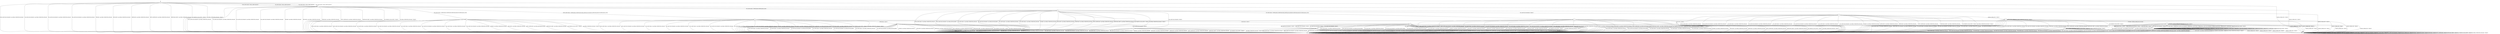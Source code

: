 digraph g {

	s0 [shape="circle" label="s0"];
	s1 [shape="circle" label="s1"];
	s2 [shape="circle" label="s2"];
	s3 [shape="circle" label="s3"];
	s4 [shape="circle" label="s4"];
	s5 [shape="circle" label="s5"];
	s6 [shape="circle" label="s6"];
	s7 [shape="circle" label="s7"];
	s8 [shape="circle" label="s8"];
	s9 [shape="circle" label="s9"];
	s10 [shape="circle" label="s10"];
	s11 [shape="circle" label="s11"];
	s12 [shape="circle" label="s12"];
	s13 [shape="circle" label="s13"];
	s14 [shape="circle" label="s14"];
	s15 [shape="circle" label="s15"];
	s16 [shape="circle" label="s16"];
	s17 [shape="circle" label="s17"];
	s0 -> s1 [label="ECDH_CLIENT_HELLO / HELLO_VERIFY_REQUEST"];
	s0 -> s2 [label="ECDH_CLIENT_KEY_EXCHANGE / Alert(FATAL,UNEXPECTED_MESSAGE)"];
	s0 -> s1 [label="DH_CLIENT_HELLO / HELLO_VERIFY_REQUEST"];
	s0 -> s2 [label="DH_CLIENT_KEY_EXCHANGE / Alert(FATAL,UNEXPECTED_MESSAGE)"];
	s0 -> s1 [label="PSK_CLIENT_HELLO / HELLO_VERIFY_REQUEST"];
	s0 -> s2 [label="PSK_CLIENT_KEY_EXCHANGE / Alert(FATAL,UNEXPECTED_MESSAGE)"];
	s0 -> s1 [label="RSA_CLIENT_HELLO / HELLO_VERIFY_REQUEST"];
	s0 -> s2 [label="RSA_CLIENT_KEY_EXCHANGE / Alert(FATAL,UNEXPECTED_MESSAGE)"];
	s0 -> s3 [label="CHANGE_CIPHER_SPEC / TIMEOUT"];
	s0 -> s2 [label="FINISHED / Alert(FATAL,UNEXPECTED_MESSAGE)"];
	s0 -> s2 [label="APPLICATION / Alert(FATAL,UNEXPECTED_MESSAGE)"];
	s0 -> s2 [label="CERTIFICATE / Alert(FATAL,UNEXPECTED_MESSAGE)"];
	s0 -> s2 [label="EMPTY_CERTIFICATE / Alert(FATAL,UNEXPECTED_MESSAGE)"];
	s0 -> s2 [label="CERTIFICATE_VERIFY / Alert(FATAL,UNEXPECTED_MESSAGE)"];
	s0 -> s2 [label="Alert(WARNING,CLOSE_NOTIFY) / TIMEOUT"];
	s0 -> s2 [label="Alert(FATAL,UNEXPECTED_MESSAGE) / TIMEOUT"];
	s1 -> s5 [label="ECDH_CLIENT_HELLO / SERVER_HELLO,CERTIFICATE,ECDHE_SERVER_KEY_EXCHANGE,CERTIFICATE_REQUEST,SERVER_HELLO_DONE"];
	s1 -> s2 [label="ECDH_CLIENT_KEY_EXCHANGE / Alert(FATAL,UNEXPECTED_MESSAGE)"];
	s1 -> s11 [label="DH_CLIENT_HELLO / SERVER_HELLO,CERTIFICATE,DHE_SERVER_KEY_EXCHANGE,CERTIFICATE_REQUEST,SERVER_HELLO_DONE"];
	s1 -> s2 [label="DH_CLIENT_KEY_EXCHANGE / Alert(FATAL,UNEXPECTED_MESSAGE)"];
	s1 -> s7 [label="PSK_CLIENT_HELLO / SERVER_HELLO,SERVER_HELLO_DONE"];
	s1 -> s2 [label="PSK_CLIENT_KEY_EXCHANGE / Alert(FATAL,UNEXPECTED_MESSAGE)"];
	s1 -> s4 [label="RSA_CLIENT_HELLO / SERVER_HELLO,CERTIFICATE,CERTIFICATE_REQUEST,SERVER_HELLO_DONE"];
	s1 -> s2 [label="RSA_CLIENT_KEY_EXCHANGE / Alert(FATAL,UNEXPECTED_MESSAGE)"];
	s1 -> s3 [label="CHANGE_CIPHER_SPEC / TIMEOUT"];
	s1 -> s2 [label="FINISHED / Alert(FATAL,UNEXPECTED_MESSAGE)"];
	s1 -> s2 [label="APPLICATION / Alert(FATAL,UNEXPECTED_MESSAGE)"];
	s1 -> s2 [label="CERTIFICATE / Alert(FATAL,UNEXPECTED_MESSAGE)"];
	s1 -> s2 [label="EMPTY_CERTIFICATE / Alert(FATAL,UNEXPECTED_MESSAGE)"];
	s1 -> s2 [label="CERTIFICATE_VERIFY / Alert(FATAL,UNEXPECTED_MESSAGE)"];
	s1 -> s2 [label="Alert(WARNING,CLOSE_NOTIFY) / TIMEOUT"];
	s1 -> s2 [label="Alert(FATAL,UNEXPECTED_MESSAGE) / TIMEOUT"];
	s2 -> s2 [label="ECDH_CLIENT_HELLO / SOCKET_CLOSED"];
	s2 -> s2 [label="ECDH_CLIENT_KEY_EXCHANGE / SOCKET_CLOSED"];
	s2 -> s2 [label="DH_CLIENT_HELLO / SOCKET_CLOSED"];
	s2 -> s2 [label="DH_CLIENT_KEY_EXCHANGE / SOCKET_CLOSED"];
	s2 -> s2 [label="PSK_CLIENT_HELLO / SOCKET_CLOSED"];
	s2 -> s2 [label="PSK_CLIENT_KEY_EXCHANGE / SOCKET_CLOSED"];
	s2 -> s2 [label="RSA_CLIENT_HELLO / SOCKET_CLOSED"];
	s2 -> s2 [label="RSA_CLIENT_KEY_EXCHANGE / SOCKET_CLOSED"];
	s2 -> s2 [label="CHANGE_CIPHER_SPEC / SOCKET_CLOSED"];
	s2 -> s2 [label="FINISHED / SOCKET_CLOSED"];
	s2 -> s2 [label="APPLICATION / SOCKET_CLOSED"];
	s2 -> s2 [label="CERTIFICATE / SOCKET_CLOSED"];
	s2 -> s2 [label="EMPTY_CERTIFICATE / SOCKET_CLOSED"];
	s2 -> s2 [label="CERTIFICATE_VERIFY / SOCKET_CLOSED"];
	s2 -> s2 [label="Alert(WARNING,CLOSE_NOTIFY) / SOCKET_CLOSED"];
	s2 -> s2 [label="Alert(FATAL,UNEXPECTED_MESSAGE) / SOCKET_CLOSED"];
	s3 -> s3 [label="ECDH_CLIENT_HELLO / TIMEOUT"];
	s3 -> s3 [label="ECDH_CLIENT_KEY_EXCHANGE / TIMEOUT"];
	s3 -> s3 [label="DH_CLIENT_HELLO / TIMEOUT"];
	s3 -> s3 [label="DH_CLIENT_KEY_EXCHANGE / TIMEOUT"];
	s3 -> s3 [label="PSK_CLIENT_HELLO / TIMEOUT"];
	s3 -> s3 [label="PSK_CLIENT_KEY_EXCHANGE / TIMEOUT"];
	s3 -> s3 [label="RSA_CLIENT_HELLO / TIMEOUT"];
	s3 -> s3 [label="RSA_CLIENT_KEY_EXCHANGE / TIMEOUT"];
	s3 -> s3 [label="CHANGE_CIPHER_SPEC / TIMEOUT"];
	s3 -> s3 [label="FINISHED / TIMEOUT"];
	s3 -> s3 [label="APPLICATION / TIMEOUT"];
	s3 -> s3 [label="CERTIFICATE / TIMEOUT"];
	s3 -> s3 [label="EMPTY_CERTIFICATE / TIMEOUT"];
	s3 -> s3 [label="CERTIFICATE_VERIFY / TIMEOUT"];
	s3 -> s3 [label="Alert(WARNING,CLOSE_NOTIFY) / TIMEOUT"];
	s3 -> s3 [label="Alert(FATAL,UNEXPECTED_MESSAGE) / TIMEOUT"];
	s4 -> s2 [label="ECDH_CLIENT_HELLO / Alert(FATAL,UNEXPECTED_MESSAGE)"];
	s4 -> s2 [label="ECDH_CLIENT_KEY_EXCHANGE / Alert(FATAL,UNEXPECTED_MESSAGE)"];
	s4 -> s2 [label="DH_CLIENT_HELLO / Alert(FATAL,UNEXPECTED_MESSAGE)"];
	s4 -> s2 [label="DH_CLIENT_KEY_EXCHANGE / Alert(FATAL,UNEXPECTED_MESSAGE)"];
	s4 -> s2 [label="PSK_CLIENT_HELLO / Alert(FATAL,UNEXPECTED_MESSAGE)"];
	s4 -> s2 [label="PSK_CLIENT_KEY_EXCHANGE / Alert(FATAL,UNEXPECTED_MESSAGE)"];
	s4 -> s2 [label="RSA_CLIENT_HELLO / Alert(FATAL,UNEXPECTED_MESSAGE)"];
	s4 -> s2 [label="RSA_CLIENT_KEY_EXCHANGE / Alert(FATAL,UNEXPECTED_MESSAGE)"];
	s4 -> s3 [label="CHANGE_CIPHER_SPEC / TIMEOUT"];
	s4 -> s2 [label="FINISHED / Alert(FATAL,UNEXPECTED_MESSAGE)"];
	s4 -> s2 [label="APPLICATION / Alert(FATAL,UNEXPECTED_MESSAGE)"];
	s4 -> s10 [label="CERTIFICATE / TIMEOUT"];
	s4 -> s2 [label="EMPTY_CERTIFICATE / Alert(FATAL,HANDSHAKE_FAILURE)"];
	s4 -> s2 [label="CERTIFICATE_VERIFY / Alert(FATAL,UNEXPECTED_MESSAGE)"];
	s4 -> s2 [label="Alert(WARNING,CLOSE_NOTIFY) / TIMEOUT"];
	s4 -> s2 [label="Alert(FATAL,UNEXPECTED_MESSAGE) / TIMEOUT"];
	s5 -> s2 [label="ECDH_CLIENT_HELLO / Alert(FATAL,UNEXPECTED_MESSAGE)"];
	s5 -> s2 [label="ECDH_CLIENT_KEY_EXCHANGE / Alert(FATAL,UNEXPECTED_MESSAGE)"];
	s5 -> s2 [label="DH_CLIENT_HELLO / Alert(FATAL,UNEXPECTED_MESSAGE)"];
	s5 -> s2 [label="DH_CLIENT_KEY_EXCHANGE / Alert(FATAL,UNEXPECTED_MESSAGE)"];
	s5 -> s2 [label="PSK_CLIENT_HELLO / Alert(FATAL,UNEXPECTED_MESSAGE)"];
	s5 -> s2 [label="PSK_CLIENT_KEY_EXCHANGE / Alert(FATAL,UNEXPECTED_MESSAGE)"];
	s5 -> s2 [label="RSA_CLIENT_HELLO / Alert(FATAL,UNEXPECTED_MESSAGE)"];
	s5 -> s2 [label="RSA_CLIENT_KEY_EXCHANGE / Alert(FATAL,UNEXPECTED_MESSAGE)"];
	s5 -> s3 [label="CHANGE_CIPHER_SPEC / TIMEOUT"];
	s5 -> s2 [label="FINISHED / Alert(FATAL,UNEXPECTED_MESSAGE)"];
	s5 -> s2 [label="APPLICATION / Alert(FATAL,UNEXPECTED_MESSAGE)"];
	s5 -> s6 [label="CERTIFICATE / TIMEOUT"];
	s5 -> s2 [label="EMPTY_CERTIFICATE / Alert(FATAL,HANDSHAKE_FAILURE)"];
	s5 -> s2 [label="CERTIFICATE_VERIFY / Alert(FATAL,UNEXPECTED_MESSAGE)"];
	s5 -> s2 [label="Alert(WARNING,CLOSE_NOTIFY) / TIMEOUT"];
	s5 -> s2 [label="Alert(FATAL,UNEXPECTED_MESSAGE) / TIMEOUT"];
	s6 -> s2 [label="ECDH_CLIENT_HELLO / Alert(FATAL,UNEXPECTED_MESSAGE)"];
	s6 -> s9 [label="ECDH_CLIENT_KEY_EXCHANGE / TIMEOUT"];
	s6 -> s2 [label="DH_CLIENT_HELLO / Alert(FATAL,UNEXPECTED_MESSAGE)"];
	s6 -> s2 [label="DH_CLIENT_KEY_EXCHANGE / Alert(FATAL,DECODE_ERROR)"];
	s6 -> s2 [label="PSK_CLIENT_HELLO / Alert(FATAL,UNEXPECTED_MESSAGE)"];
	s6 -> s2 [label="PSK_CLIENT_KEY_EXCHANGE / Alert(FATAL,DECODE_ERROR)"];
	s6 -> s2 [label="RSA_CLIENT_HELLO / Alert(FATAL,UNEXPECTED_MESSAGE)"];
	s6 -> s2 [label="RSA_CLIENT_KEY_EXCHANGE / Alert(FATAL,DECODE_ERROR)"];
	s6 -> s3 [label="CHANGE_CIPHER_SPEC / TIMEOUT"];
	s6 -> s2 [label="FINISHED / Alert(FATAL,UNEXPECTED_MESSAGE)"];
	s6 -> s2 [label="APPLICATION / Alert(FATAL,UNEXPECTED_MESSAGE)"];
	s6 -> s2 [label="CERTIFICATE / Alert(FATAL,UNEXPECTED_MESSAGE)"];
	s6 -> s2 [label="EMPTY_CERTIFICATE / Alert(FATAL,UNEXPECTED_MESSAGE)"];
	s6 -> s2 [label="CERTIFICATE_VERIFY / Alert(FATAL,UNEXPECTED_MESSAGE)"];
	s6 -> s2 [label="Alert(WARNING,CLOSE_NOTIFY) / TIMEOUT"];
	s6 -> s2 [label="Alert(FATAL,UNEXPECTED_MESSAGE) / TIMEOUT"];
	s7 -> s2 [label="ECDH_CLIENT_HELLO / Alert(FATAL,UNEXPECTED_MESSAGE)"];
	s7 -> s2 [label="ECDH_CLIENT_KEY_EXCHANGE / Alert(FATAL,DECODE_ERROR)"];
	s7 -> s2 [label="DH_CLIENT_HELLO / Alert(FATAL,UNEXPECTED_MESSAGE)"];
	s7 -> s2 [label="DH_CLIENT_KEY_EXCHANGE / Alert(FATAL,DECODE_ERROR)"];
	s7 -> s2 [label="PSK_CLIENT_HELLO / Alert(FATAL,UNEXPECTED_MESSAGE)"];
	s7 -> s13 [label="PSK_CLIENT_KEY_EXCHANGE / TIMEOUT"];
	s7 -> s2 [label="RSA_CLIENT_HELLO / Alert(FATAL,UNEXPECTED_MESSAGE)"];
	s7 -> s8 [label="RSA_CLIENT_KEY_EXCHANGE / TIMEOUT"];
	s7 -> s3 [label="CHANGE_CIPHER_SPEC / TIMEOUT"];
	s7 -> s2 [label="FINISHED / Alert(FATAL,UNEXPECTED_MESSAGE)"];
	s7 -> s2 [label="APPLICATION / Alert(FATAL,UNEXPECTED_MESSAGE)"];
	s7 -> s2 [label="CERTIFICATE / Alert(FATAL,UNEXPECTED_MESSAGE)"];
	s7 -> s2 [label="EMPTY_CERTIFICATE / Alert(FATAL,UNEXPECTED_MESSAGE)"];
	s7 -> s2 [label="CERTIFICATE_VERIFY / Alert(FATAL,UNEXPECTED_MESSAGE)"];
	s7 -> s2 [label="Alert(WARNING,CLOSE_NOTIFY) / TIMEOUT"];
	s7 -> s2 [label="Alert(FATAL,UNEXPECTED_MESSAGE) / TIMEOUT"];
	s8 -> s2 [label="ECDH_CLIENT_HELLO / Alert(FATAL,UNEXPECTED_MESSAGE)"];
	s8 -> s2 [label="ECDH_CLIENT_KEY_EXCHANGE / Alert(FATAL,UNEXPECTED_MESSAGE)"];
	s8 -> s2 [label="DH_CLIENT_HELLO / Alert(FATAL,UNEXPECTED_MESSAGE)"];
	s8 -> s2 [label="DH_CLIENT_KEY_EXCHANGE / Alert(FATAL,UNEXPECTED_MESSAGE)"];
	s8 -> s2 [label="PSK_CLIENT_HELLO / Alert(FATAL,UNEXPECTED_MESSAGE)"];
	s8 -> s2 [label="PSK_CLIENT_KEY_EXCHANGE / Alert(FATAL,UNEXPECTED_MESSAGE)"];
	s8 -> s2 [label="RSA_CLIENT_HELLO / Alert(FATAL,UNEXPECTED_MESSAGE)"];
	s8 -> s2 [label="RSA_CLIENT_KEY_EXCHANGE / Alert(FATAL,UNEXPECTED_MESSAGE)"];
	s8 -> s3 [label="CHANGE_CIPHER_SPEC / TIMEOUT"];
	s8 -> s2 [label="FINISHED / Alert(FATAL,UNEXPECTED_MESSAGE)"];
	s8 -> s2 [label="APPLICATION / Alert(FATAL,UNEXPECTED_MESSAGE)"];
	s8 -> s2 [label="CERTIFICATE / Alert(FATAL,UNEXPECTED_MESSAGE)"];
	s8 -> s2 [label="EMPTY_CERTIFICATE / Alert(FATAL,UNEXPECTED_MESSAGE)"];
	s8 -> s2 [label="CERTIFICATE_VERIFY / Alert(FATAL,UNEXPECTED_MESSAGE)"];
	s8 -> s2 [label="Alert(WARNING,CLOSE_NOTIFY) / TIMEOUT"];
	s8 -> s2 [label="Alert(FATAL,UNEXPECTED_MESSAGE) / TIMEOUT"];
	s9 -> s2 [label="ECDH_CLIENT_HELLO / Alert(FATAL,UNEXPECTED_MESSAGE)"];
	s9 -> s2 [label="ECDH_CLIENT_KEY_EXCHANGE / Alert(FATAL,UNEXPECTED_MESSAGE)"];
	s9 -> s2 [label="DH_CLIENT_HELLO / Alert(FATAL,UNEXPECTED_MESSAGE)"];
	s9 -> s2 [label="DH_CLIENT_KEY_EXCHANGE / Alert(FATAL,UNEXPECTED_MESSAGE)"];
	s9 -> s2 [label="PSK_CLIENT_HELLO / Alert(FATAL,UNEXPECTED_MESSAGE)"];
	s9 -> s2 [label="PSK_CLIENT_KEY_EXCHANGE / Alert(FATAL,UNEXPECTED_MESSAGE)"];
	s9 -> s2 [label="RSA_CLIENT_HELLO / Alert(FATAL,UNEXPECTED_MESSAGE)"];
	s9 -> s2 [label="RSA_CLIENT_KEY_EXCHANGE / Alert(FATAL,UNEXPECTED_MESSAGE)"];
	s9 -> s3 [label="CHANGE_CIPHER_SPEC / TIMEOUT"];
	s9 -> s2 [label="FINISHED / Alert(FATAL,UNEXPECTED_MESSAGE)"];
	s9 -> s2 [label="APPLICATION / Alert(FATAL,UNEXPECTED_MESSAGE)"];
	s9 -> s2 [label="CERTIFICATE / Alert(FATAL,UNEXPECTED_MESSAGE)"];
	s9 -> s2 [label="EMPTY_CERTIFICATE / Alert(FATAL,UNEXPECTED_MESSAGE)"];
	s9 -> s2 [label="CERTIFICATE_VERIFY / Alert(FATAL,HANDSHAKE_FAILURE)"];
	s9 -> s2 [label="Alert(WARNING,CLOSE_NOTIFY) / TIMEOUT"];
	s9 -> s2 [label="Alert(FATAL,UNEXPECTED_MESSAGE) / TIMEOUT"];
	s10 -> s2 [label="ECDH_CLIENT_HELLO / Alert(FATAL,UNEXPECTED_MESSAGE)"];
	s10 -> s2 [label="ECDH_CLIENT_KEY_EXCHANGE / Alert(FATAL,DECODE_ERROR)"];
	s10 -> s2 [label="DH_CLIENT_HELLO / Alert(FATAL,UNEXPECTED_MESSAGE)"];
	s10 -> s2 [label="DH_CLIENT_KEY_EXCHANGE / Alert(FATAL,DECRYPT_ERROR)"];
	s10 -> s2 [label="PSK_CLIENT_HELLO / Alert(FATAL,UNEXPECTED_MESSAGE)"];
	s10 -> s9 [label="PSK_CLIENT_KEY_EXCHANGE / TIMEOUT"];
	s10 -> s2 [label="RSA_CLIENT_HELLO / Alert(FATAL,UNEXPECTED_MESSAGE)"];
	s10 -> s9 [label="RSA_CLIENT_KEY_EXCHANGE / TIMEOUT"];
	s10 -> s3 [label="CHANGE_CIPHER_SPEC / TIMEOUT"];
	s10 -> s2 [label="FINISHED / Alert(FATAL,UNEXPECTED_MESSAGE)"];
	s10 -> s2 [label="APPLICATION / Alert(FATAL,UNEXPECTED_MESSAGE)"];
	s10 -> s2 [label="CERTIFICATE / Alert(FATAL,UNEXPECTED_MESSAGE)"];
	s10 -> s2 [label="EMPTY_CERTIFICATE / Alert(FATAL,UNEXPECTED_MESSAGE)"];
	s10 -> s2 [label="CERTIFICATE_VERIFY / Alert(FATAL,UNEXPECTED_MESSAGE)"];
	s10 -> s2 [label="Alert(WARNING,CLOSE_NOTIFY) / TIMEOUT"];
	s10 -> s2 [label="Alert(FATAL,UNEXPECTED_MESSAGE) / TIMEOUT"];
	s11 -> s2 [label="ECDH_CLIENT_HELLO / Alert(FATAL,UNEXPECTED_MESSAGE)"];
	s11 -> s2 [label="ECDH_CLIENT_KEY_EXCHANGE / Alert(FATAL,UNEXPECTED_MESSAGE)"];
	s11 -> s2 [label="DH_CLIENT_HELLO / Alert(FATAL,UNEXPECTED_MESSAGE)"];
	s11 -> s2 [label="DH_CLIENT_KEY_EXCHANGE / Alert(FATAL,UNEXPECTED_MESSAGE)"];
	s11 -> s2 [label="PSK_CLIENT_HELLO / Alert(FATAL,UNEXPECTED_MESSAGE)"];
	s11 -> s2 [label="PSK_CLIENT_KEY_EXCHANGE / Alert(FATAL,UNEXPECTED_MESSAGE)"];
	s11 -> s2 [label="RSA_CLIENT_HELLO / Alert(FATAL,UNEXPECTED_MESSAGE)"];
	s11 -> s2 [label="RSA_CLIENT_KEY_EXCHANGE / Alert(FATAL,UNEXPECTED_MESSAGE)"];
	s11 -> s3 [label="CHANGE_CIPHER_SPEC / TIMEOUT"];
	s11 -> s2 [label="FINISHED / Alert(FATAL,UNEXPECTED_MESSAGE)"];
	s11 -> s2 [label="APPLICATION / Alert(FATAL,UNEXPECTED_MESSAGE)"];
	s11 -> s12 [label="CERTIFICATE / TIMEOUT"];
	s11 -> s2 [label="EMPTY_CERTIFICATE / Alert(FATAL,HANDSHAKE_FAILURE)"];
	s11 -> s2 [label="CERTIFICATE_VERIFY / Alert(FATAL,UNEXPECTED_MESSAGE)"];
	s11 -> s2 [label="Alert(WARNING,CLOSE_NOTIFY) / TIMEOUT"];
	s11 -> s2 [label="Alert(FATAL,UNEXPECTED_MESSAGE) / TIMEOUT"];
	s12 -> s2 [label="ECDH_CLIENT_HELLO / Alert(FATAL,UNEXPECTED_MESSAGE)"];
	s12 -> s2 [label="ECDH_CLIENT_KEY_EXCHANGE / Alert(FATAL,DECODE_ERROR)"];
	s12 -> s2 [label="DH_CLIENT_HELLO / Alert(FATAL,UNEXPECTED_MESSAGE)"];
	s12 -> s9 [label="DH_CLIENT_KEY_EXCHANGE / TIMEOUT"];
	s12 -> s2 [label="PSK_CLIENT_HELLO / Alert(FATAL,UNEXPECTED_MESSAGE)"];
	s12 -> s9 [label="PSK_CLIENT_KEY_EXCHANGE / TIMEOUT"];
	s12 -> s2 [label="RSA_CLIENT_HELLO / Alert(FATAL,UNEXPECTED_MESSAGE)"];
	s12 -> s9 [label="RSA_CLIENT_KEY_EXCHANGE / TIMEOUT"];
	s12 -> s3 [label="CHANGE_CIPHER_SPEC / TIMEOUT"];
	s12 -> s2 [label="FINISHED / Alert(FATAL,UNEXPECTED_MESSAGE)"];
	s12 -> s2 [label="APPLICATION / Alert(FATAL,UNEXPECTED_MESSAGE)"];
	s12 -> s2 [label="CERTIFICATE / Alert(FATAL,UNEXPECTED_MESSAGE)"];
	s12 -> s2 [label="EMPTY_CERTIFICATE / Alert(FATAL,UNEXPECTED_MESSAGE)"];
	s12 -> s2 [label="CERTIFICATE_VERIFY / Alert(FATAL,UNEXPECTED_MESSAGE)"];
	s12 -> s2 [label="Alert(WARNING,CLOSE_NOTIFY) / TIMEOUT"];
	s12 -> s2 [label="Alert(FATAL,UNEXPECTED_MESSAGE) / TIMEOUT"];
	s13 -> s2 [label="ECDH_CLIENT_HELLO / Alert(FATAL,UNEXPECTED_MESSAGE)"];
	s13 -> s2 [label="ECDH_CLIENT_KEY_EXCHANGE / Alert(FATAL,UNEXPECTED_MESSAGE)"];
	s13 -> s2 [label="DH_CLIENT_HELLO / Alert(FATAL,UNEXPECTED_MESSAGE)"];
	s13 -> s2 [label="DH_CLIENT_KEY_EXCHANGE / Alert(FATAL,UNEXPECTED_MESSAGE)"];
	s13 -> s2 [label="PSK_CLIENT_HELLO / Alert(FATAL,UNEXPECTED_MESSAGE)"];
	s13 -> s2 [label="PSK_CLIENT_KEY_EXCHANGE / Alert(FATAL,UNEXPECTED_MESSAGE)"];
	s13 -> s2 [label="RSA_CLIENT_HELLO / Alert(FATAL,UNEXPECTED_MESSAGE)"];
	s13 -> s2 [label="RSA_CLIENT_KEY_EXCHANGE / Alert(FATAL,UNEXPECTED_MESSAGE)"];
	s13 -> s14 [label="CHANGE_CIPHER_SPEC / TIMEOUT"];
	s13 -> s2 [label="FINISHED / Alert(FATAL,UNEXPECTED_MESSAGE)"];
	s13 -> s2 [label="APPLICATION / Alert(FATAL,UNEXPECTED_MESSAGE)"];
	s13 -> s2 [label="CERTIFICATE / Alert(FATAL,UNEXPECTED_MESSAGE)"];
	s13 -> s2 [label="EMPTY_CERTIFICATE / Alert(FATAL,UNEXPECTED_MESSAGE)"];
	s13 -> s2 [label="CERTIFICATE_VERIFY / Alert(FATAL,UNEXPECTED_MESSAGE)"];
	s13 -> s2 [label="Alert(WARNING,CLOSE_NOTIFY) / TIMEOUT"];
	s13 -> s2 [label="Alert(FATAL,UNEXPECTED_MESSAGE) / TIMEOUT"];
	s14 -> s2 [label="ECDH_CLIENT_HELLO / Alert(FATAL,UNEXPECTED_MESSAGE)"];
	s14 -> s2 [label="ECDH_CLIENT_KEY_EXCHANGE / Alert(FATAL,UNEXPECTED_MESSAGE)"];
	s14 -> s2 [label="DH_CLIENT_HELLO / Alert(FATAL,UNEXPECTED_MESSAGE)"];
	s14 -> s2 [label="DH_CLIENT_KEY_EXCHANGE / Alert(FATAL,UNEXPECTED_MESSAGE)"];
	s14 -> s2 [label="PSK_CLIENT_HELLO / Alert(FATAL,UNEXPECTED_MESSAGE)"];
	s14 -> s2 [label="PSK_CLIENT_KEY_EXCHANGE / Alert(FATAL,UNEXPECTED_MESSAGE)"];
	s14 -> s2 [label="RSA_CLIENT_HELLO / Alert(FATAL,UNEXPECTED_MESSAGE)"];
	s14 -> s2 [label="RSA_CLIENT_KEY_EXCHANGE / Alert(FATAL,UNEXPECTED_MESSAGE)"];
	s14 -> s3 [label="CHANGE_CIPHER_SPEC / TIMEOUT"];
	s14 -> s16 [label="FINISHED / CHANGE_CIPHER_SPEC,FINISHED"];
	s14 -> s14 [label="APPLICATION / TIMEOUT"];
	s14 -> s2 [label="CERTIFICATE / Alert(FATAL,UNEXPECTED_MESSAGE)"];
	s14 -> s2 [label="EMPTY_CERTIFICATE / Alert(FATAL,UNEXPECTED_MESSAGE)"];
	s14 -> s2 [label="CERTIFICATE_VERIFY / Alert(FATAL,UNEXPECTED_MESSAGE)"];
	s14 -> s15 [label="Alert(WARNING,CLOSE_NOTIFY) / TIMEOUT"];
	s14 -> s14 [label="Alert(FATAL,UNEXPECTED_MESSAGE) / TIMEOUT"];
	s15 -> s2 [label="ECDH_CLIENT_HELLO / Alert(FATAL,UNEXPECTED_MESSAGE)"];
	s15 -> s2 [label="ECDH_CLIENT_KEY_EXCHANGE / Alert(FATAL,UNEXPECTED_MESSAGE)"];
	s15 -> s2 [label="DH_CLIENT_HELLO / Alert(FATAL,UNEXPECTED_MESSAGE)"];
	s15 -> s2 [label="DH_CLIENT_KEY_EXCHANGE / Alert(FATAL,UNEXPECTED_MESSAGE)"];
	s15 -> s2 [label="PSK_CLIENT_HELLO / Alert(FATAL,UNEXPECTED_MESSAGE)"];
	s15 -> s2 [label="PSK_CLIENT_KEY_EXCHANGE / Alert(FATAL,UNEXPECTED_MESSAGE)"];
	s15 -> s2 [label="RSA_CLIENT_HELLO / Alert(FATAL,UNEXPECTED_MESSAGE)"];
	s15 -> s2 [label="RSA_CLIENT_KEY_EXCHANGE / Alert(FATAL,UNEXPECTED_MESSAGE)"];
	s15 -> s3 [label="CHANGE_CIPHER_SPEC / TIMEOUT"];
	s15 -> s2 [label="FINISHED / CHANGE_CIPHER_SPEC,FINISHED,Alert(WARNING,CLOSE_NOTIFY)"];
	s15 -> s15 [label="APPLICATION / TIMEOUT"];
	s15 -> s2 [label="CERTIFICATE / Alert(FATAL,UNEXPECTED_MESSAGE)"];
	s15 -> s2 [label="EMPTY_CERTIFICATE / Alert(FATAL,UNEXPECTED_MESSAGE)"];
	s15 -> s2 [label="CERTIFICATE_VERIFY / Alert(FATAL,UNEXPECTED_MESSAGE)"];
	s15 -> s15 [label="Alert(WARNING,CLOSE_NOTIFY) / TIMEOUT"];
	s15 -> s15 [label="Alert(FATAL,UNEXPECTED_MESSAGE) / TIMEOUT"];
	s16 -> s17 [label="ECDH_CLIENT_HELLO / TIMEOUT"];
	s16 -> s17 [label="ECDH_CLIENT_KEY_EXCHANGE / TIMEOUT"];
	s16 -> s17 [label="DH_CLIENT_HELLO / TIMEOUT"];
	s16 -> s17 [label="DH_CLIENT_KEY_EXCHANGE / TIMEOUT"];
	s16 -> s17 [label="PSK_CLIENT_HELLO / TIMEOUT"];
	s16 -> s17 [label="PSK_CLIENT_KEY_EXCHANGE / TIMEOUT"];
	s16 -> s17 [label="RSA_CLIENT_HELLO / TIMEOUT"];
	s16 -> s17 [label="RSA_CLIENT_KEY_EXCHANGE / TIMEOUT"];
	s16 -> s3 [label="CHANGE_CIPHER_SPEC / TIMEOUT"];
	s16 -> s16 [label="FINISHED / CHANGE_CIPHER_SPEC,FINISHED"];
	s16 -> s16 [label="APPLICATION / TIMEOUT"];
	s16 -> s17 [label="CERTIFICATE / TIMEOUT"];
	s16 -> s17 [label="EMPTY_CERTIFICATE / TIMEOUT"];
	s16 -> s17 [label="CERTIFICATE_VERIFY / TIMEOUT"];
	s16 -> s2 [label="Alert(WARNING,CLOSE_NOTIFY) / Alert(WARNING,CLOSE_NOTIFY)"];
	s16 -> s2 [label="Alert(FATAL,UNEXPECTED_MESSAGE) / TIMEOUT"];
	s17 -> s17 [label="ECDH_CLIENT_HELLO / TIMEOUT"];
	s17 -> s17 [label="ECDH_CLIENT_KEY_EXCHANGE / TIMEOUT"];
	s17 -> s17 [label="DH_CLIENT_HELLO / TIMEOUT"];
	s17 -> s17 [label="DH_CLIENT_KEY_EXCHANGE / TIMEOUT"];
	s17 -> s17 [label="PSK_CLIENT_HELLO / TIMEOUT"];
	s17 -> s17 [label="PSK_CLIENT_KEY_EXCHANGE / TIMEOUT"];
	s17 -> s17 [label="RSA_CLIENT_HELLO / TIMEOUT"];
	s17 -> s17 [label="RSA_CLIENT_KEY_EXCHANGE / TIMEOUT"];
	s17 -> s3 [label="CHANGE_CIPHER_SPEC / TIMEOUT"];
	s17 -> s17 [label="FINISHED / TIMEOUT"];
	s17 -> s2 [label="APPLICATION / Alert(FATAL,UNEXPECTED_MESSAGE)"];
	s17 -> s17 [label="CERTIFICATE / TIMEOUT"];
	s17 -> s17 [label="EMPTY_CERTIFICATE / TIMEOUT"];
	s17 -> s17 [label="CERTIFICATE_VERIFY / TIMEOUT"];
	s17 -> s2 [label="Alert(WARNING,CLOSE_NOTIFY) / TIMEOUT"];
	s17 -> s2 [label="Alert(FATAL,UNEXPECTED_MESSAGE) / TIMEOUT"];

__start0 [label="" shape="none" width="0" height="0"];
__start0 -> s0;

}

